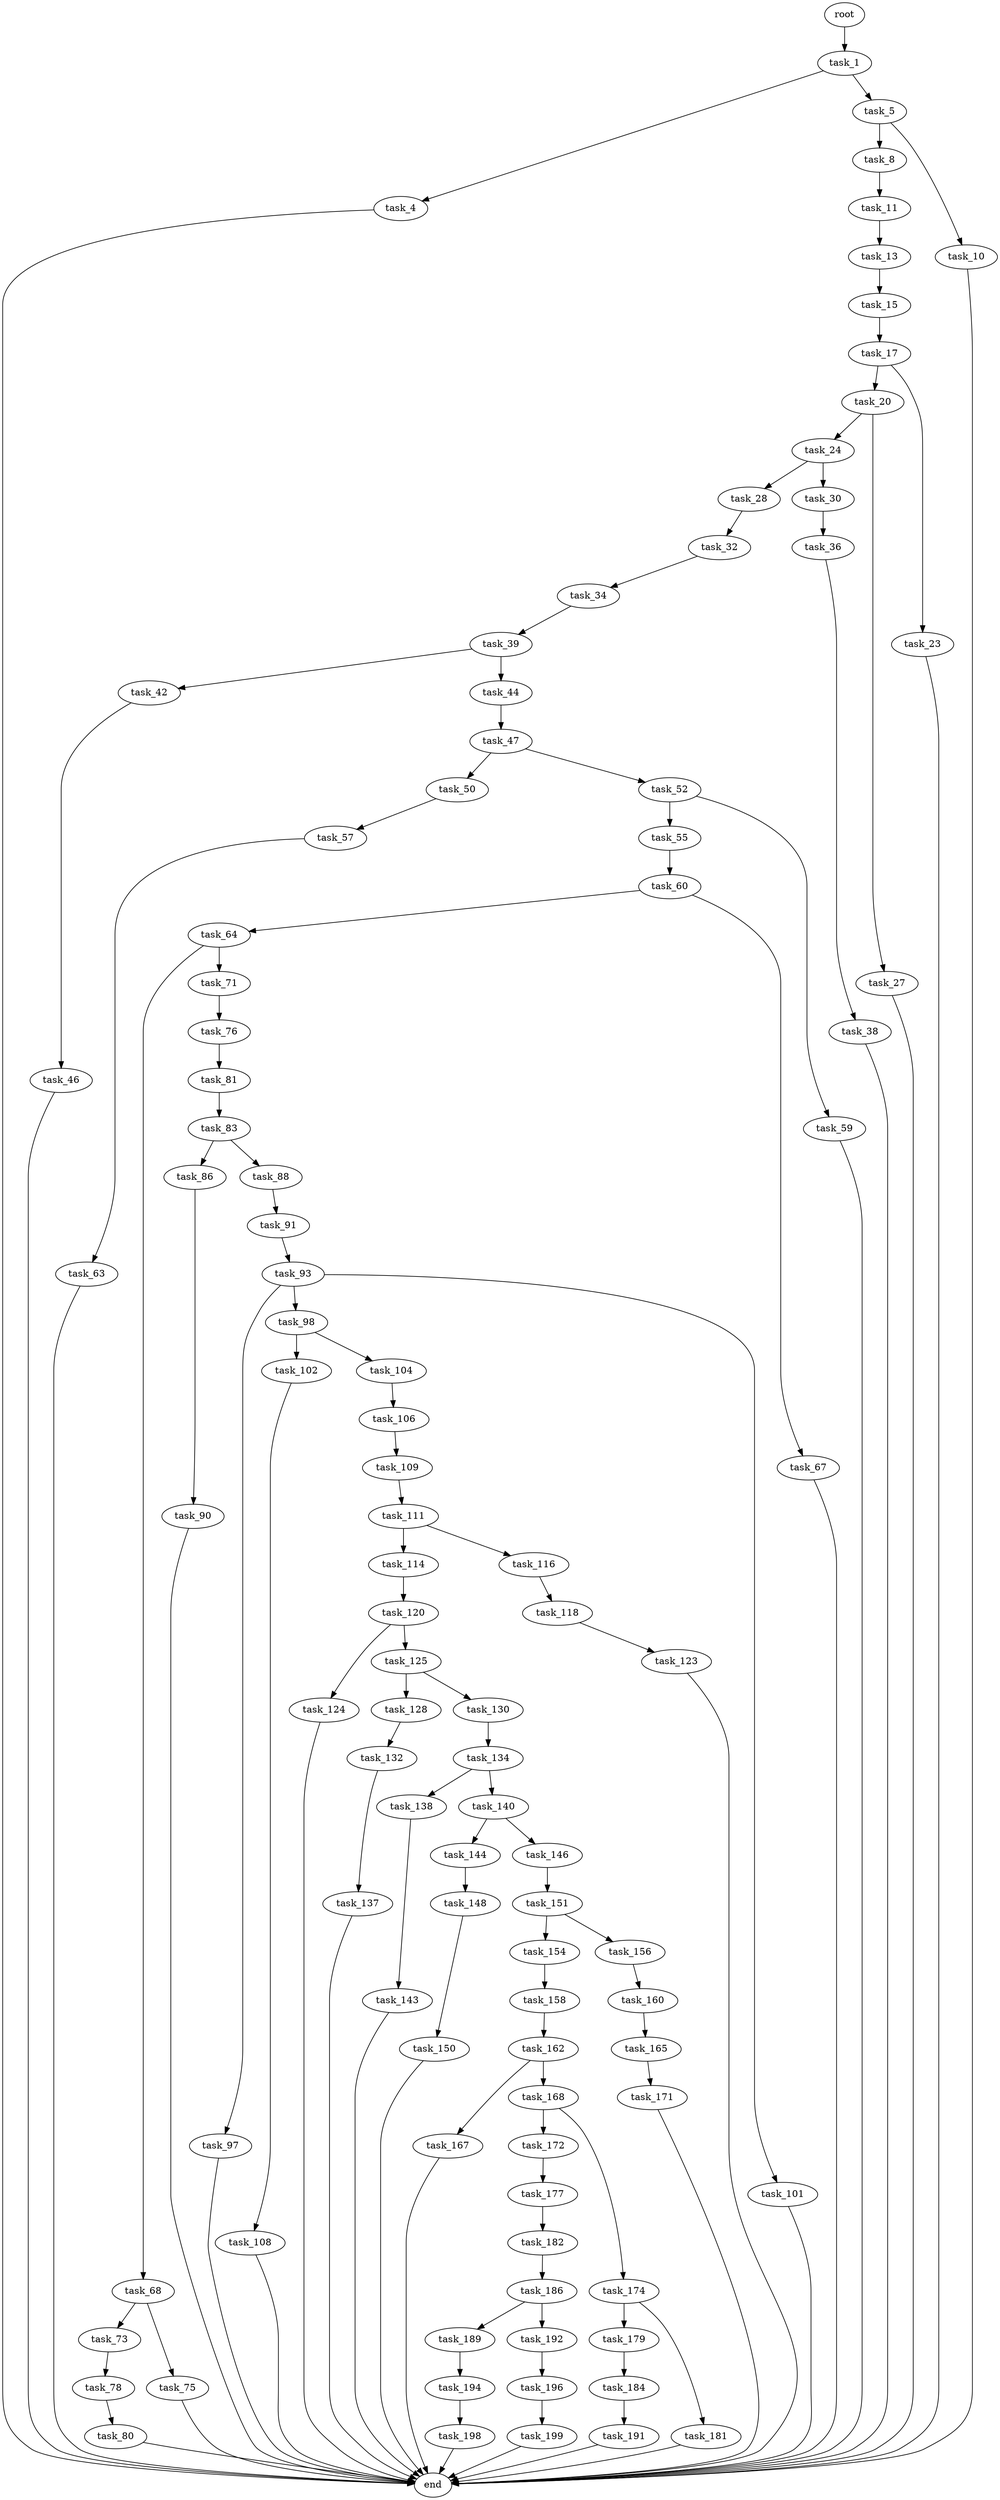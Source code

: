 digraph G {
  root [size="0.000000"];
  task_1 [size="37549165706.000000"];
  task_4 [size="409414001.000000"];
  task_5 [size="368293445632.000000"];
  task_8 [size="529415019859.000000"];
  task_10 [size="231928233984.000000"];
  task_11 [size="37669801799.000000"];
  task_13 [size="8589934592.000000"];
  task_15 [size="38994471677.000000"];
  task_17 [size="33414574146.000000"];
  task_20 [size="751616339356.000000"];
  task_23 [size="134217728000.000000"];
  task_24 [size="199859697309.000000"];
  task_27 [size="23612318638.000000"];
  task_28 [size="50459136758.000000"];
  task_30 [size="106481753811.000000"];
  task_32 [size="9723576055.000000"];
  task_34 [size="1851185969.000000"];
  task_36 [size="6727154160.000000"];
  task_38 [size="208027128542.000000"];
  task_39 [size="368293445632.000000"];
  task_42 [size="4762174906.000000"];
  task_44 [size="134217728000.000000"];
  task_46 [size="8449842936.000000"];
  task_47 [size="2130199529.000000"];
  task_50 [size="781894475902.000000"];
  task_52 [size="2228305778.000000"];
  task_55 [size="2139952569.000000"];
  task_57 [size="296950806720.000000"];
  task_59 [size="36265068985.000000"];
  task_60 [size="231928233984.000000"];
  task_63 [size="3301243963.000000"];
  task_64 [size="28991029248.000000"];
  task_67 [size="573280282182.000000"];
  task_68 [size="20174818050.000000"];
  task_71 [size="68719476736.000000"];
  task_73 [size="918209791615.000000"];
  task_75 [size="4903123176.000000"];
  task_76 [size="37929244709.000000"];
  task_78 [size="3683980930.000000"];
  task_80 [size="23735270427.000000"];
  task_81 [size="1137981563241.000000"];
  task_83 [size="8589934592.000000"];
  task_86 [size="1086294100.000000"];
  task_88 [size="78117928297.000000"];
  task_90 [size="549755813888.000000"];
  task_91 [size="12013508030.000000"];
  task_93 [size="7556811358.000000"];
  task_97 [size="8589934592.000000"];
  task_98 [size="275191726133.000000"];
  task_101 [size="1073741824000.000000"];
  task_102 [size="68719476736.000000"];
  task_104 [size="6167908420.000000"];
  task_106 [size="42265812142.000000"];
  task_108 [size="12224677934.000000"];
  task_109 [size="12660800066.000000"];
  task_111 [size="602628555058.000000"];
  task_114 [size="239794233611.000000"];
  task_116 [size="11708756506.000000"];
  task_118 [size="508249944367.000000"];
  task_120 [size="46789272232.000000"];
  task_123 [size="48271647718.000000"];
  task_124 [size="16394398962.000000"];
  task_125 [size="368293445632.000000"];
  task_128 [size="28991029248.000000"];
  task_130 [size="134217728000.000000"];
  task_132 [size="912084530234.000000"];
  task_134 [size="5738601536.000000"];
  task_137 [size="12405864237.000000"];
  task_138 [size="3013954502.000000"];
  task_140 [size="958056213.000000"];
  task_143 [size="28991029248.000000"];
  task_144 [size="86017300751.000000"];
  task_146 [size="1247503437141.000000"];
  task_148 [size="14187334130.000000"];
  task_150 [size="10782526673.000000"];
  task_151 [size="30037279796.000000"];
  task_154 [size="368293445632.000000"];
  task_156 [size="27210759315.000000"];
  task_158 [size="245279389921.000000"];
  task_160 [size="1073741824000.000000"];
  task_162 [size="368293445632.000000"];
  task_165 [size="76546895835.000000"];
  task_167 [size="571584828840.000000"];
  task_168 [size="117740748919.000000"];
  task_171 [size="549755813888.000000"];
  task_172 [size="108465448096.000000"];
  task_174 [size="1073741824000.000000"];
  task_177 [size="8589934592.000000"];
  task_179 [size="1073741824000.000000"];
  task_181 [size="43612422491.000000"];
  task_182 [size="10272740515.000000"];
  task_184 [size="29502996568.000000"];
  task_186 [size="356602685771.000000"];
  task_189 [size="56685200588.000000"];
  task_191 [size="8934167211.000000"];
  task_192 [size="24244023044.000000"];
  task_194 [size="782757789696.000000"];
  task_196 [size="2440160221.000000"];
  task_198 [size="6365733662.000000"];
  task_199 [size="549755813888.000000"];
  end [size="0.000000"];

  root -> task_1 [size="1.000000"];
  task_1 -> task_4 [size="679477248.000000"];
  task_1 -> task_5 [size="679477248.000000"];
  task_4 -> end [size="1.000000"];
  task_5 -> task_8 [size="411041792.000000"];
  task_5 -> task_10 [size="411041792.000000"];
  task_8 -> task_11 [size="838860800.000000"];
  task_10 -> end [size="1.000000"];
  task_11 -> task_13 [size="679477248.000000"];
  task_13 -> task_15 [size="33554432.000000"];
  task_15 -> task_17 [size="679477248.000000"];
  task_17 -> task_20 [size="75497472.000000"];
  task_17 -> task_23 [size="75497472.000000"];
  task_20 -> task_24 [size="536870912.000000"];
  task_20 -> task_27 [size="536870912.000000"];
  task_23 -> end [size="1.000000"];
  task_24 -> task_28 [size="838860800.000000"];
  task_24 -> task_30 [size="838860800.000000"];
  task_27 -> end [size="1.000000"];
  task_28 -> task_32 [size="134217728.000000"];
  task_30 -> task_36 [size="134217728.000000"];
  task_32 -> task_34 [size="411041792.000000"];
  task_34 -> task_39 [size="33554432.000000"];
  task_36 -> task_38 [size="134217728.000000"];
  task_38 -> end [size="1.000000"];
  task_39 -> task_42 [size="411041792.000000"];
  task_39 -> task_44 [size="411041792.000000"];
  task_42 -> task_46 [size="75497472.000000"];
  task_44 -> task_47 [size="209715200.000000"];
  task_46 -> end [size="1.000000"];
  task_47 -> task_50 [size="33554432.000000"];
  task_47 -> task_52 [size="33554432.000000"];
  task_50 -> task_57 [size="679477248.000000"];
  task_52 -> task_55 [size="75497472.000000"];
  task_52 -> task_59 [size="75497472.000000"];
  task_55 -> task_60 [size="33554432.000000"];
  task_57 -> task_63 [size="209715200.000000"];
  task_59 -> end [size="1.000000"];
  task_60 -> task_64 [size="301989888.000000"];
  task_60 -> task_67 [size="301989888.000000"];
  task_63 -> end [size="1.000000"];
  task_64 -> task_68 [size="75497472.000000"];
  task_64 -> task_71 [size="75497472.000000"];
  task_67 -> end [size="1.000000"];
  task_68 -> task_73 [size="411041792.000000"];
  task_68 -> task_75 [size="411041792.000000"];
  task_71 -> task_76 [size="134217728.000000"];
  task_73 -> task_78 [size="838860800.000000"];
  task_75 -> end [size="1.000000"];
  task_76 -> task_81 [size="33554432.000000"];
  task_78 -> task_80 [size="75497472.000000"];
  task_80 -> end [size="1.000000"];
  task_81 -> task_83 [size="838860800.000000"];
  task_83 -> task_86 [size="33554432.000000"];
  task_83 -> task_88 [size="33554432.000000"];
  task_86 -> task_90 [size="75497472.000000"];
  task_88 -> task_91 [size="209715200.000000"];
  task_90 -> end [size="1.000000"];
  task_91 -> task_93 [size="411041792.000000"];
  task_93 -> task_97 [size="301989888.000000"];
  task_93 -> task_98 [size="301989888.000000"];
  task_93 -> task_101 [size="301989888.000000"];
  task_97 -> end [size="1.000000"];
  task_98 -> task_102 [size="209715200.000000"];
  task_98 -> task_104 [size="209715200.000000"];
  task_101 -> end [size="1.000000"];
  task_102 -> task_108 [size="134217728.000000"];
  task_104 -> task_106 [size="134217728.000000"];
  task_106 -> task_109 [size="838860800.000000"];
  task_108 -> end [size="1.000000"];
  task_109 -> task_111 [size="209715200.000000"];
  task_111 -> task_114 [size="536870912.000000"];
  task_111 -> task_116 [size="536870912.000000"];
  task_114 -> task_120 [size="838860800.000000"];
  task_116 -> task_118 [size="209715200.000000"];
  task_118 -> task_123 [size="411041792.000000"];
  task_120 -> task_124 [size="209715200.000000"];
  task_120 -> task_125 [size="209715200.000000"];
  task_123 -> end [size="1.000000"];
  task_124 -> end [size="1.000000"];
  task_125 -> task_128 [size="411041792.000000"];
  task_125 -> task_130 [size="411041792.000000"];
  task_128 -> task_132 [size="75497472.000000"];
  task_130 -> task_134 [size="209715200.000000"];
  task_132 -> task_137 [size="679477248.000000"];
  task_134 -> task_138 [size="301989888.000000"];
  task_134 -> task_140 [size="301989888.000000"];
  task_137 -> end [size="1.000000"];
  task_138 -> task_143 [size="134217728.000000"];
  task_140 -> task_144 [size="33554432.000000"];
  task_140 -> task_146 [size="33554432.000000"];
  task_143 -> end [size="1.000000"];
  task_144 -> task_148 [size="75497472.000000"];
  task_146 -> task_151 [size="838860800.000000"];
  task_148 -> task_150 [size="411041792.000000"];
  task_150 -> end [size="1.000000"];
  task_151 -> task_154 [size="75497472.000000"];
  task_151 -> task_156 [size="75497472.000000"];
  task_154 -> task_158 [size="411041792.000000"];
  task_156 -> task_160 [size="679477248.000000"];
  task_158 -> task_162 [size="301989888.000000"];
  task_160 -> task_165 [size="838860800.000000"];
  task_162 -> task_167 [size="411041792.000000"];
  task_162 -> task_168 [size="411041792.000000"];
  task_165 -> task_171 [size="209715200.000000"];
  task_167 -> end [size="1.000000"];
  task_168 -> task_172 [size="134217728.000000"];
  task_168 -> task_174 [size="134217728.000000"];
  task_171 -> end [size="1.000000"];
  task_172 -> task_177 [size="209715200.000000"];
  task_174 -> task_179 [size="838860800.000000"];
  task_174 -> task_181 [size="838860800.000000"];
  task_177 -> task_182 [size="33554432.000000"];
  task_179 -> task_184 [size="838860800.000000"];
  task_181 -> end [size="1.000000"];
  task_182 -> task_186 [size="33554432.000000"];
  task_184 -> task_191 [size="33554432.000000"];
  task_186 -> task_189 [size="301989888.000000"];
  task_186 -> task_192 [size="301989888.000000"];
  task_189 -> task_194 [size="134217728.000000"];
  task_191 -> end [size="1.000000"];
  task_192 -> task_196 [size="75497472.000000"];
  task_194 -> task_198 [size="679477248.000000"];
  task_196 -> task_199 [size="209715200.000000"];
  task_198 -> end [size="1.000000"];
  task_199 -> end [size="1.000000"];
}
